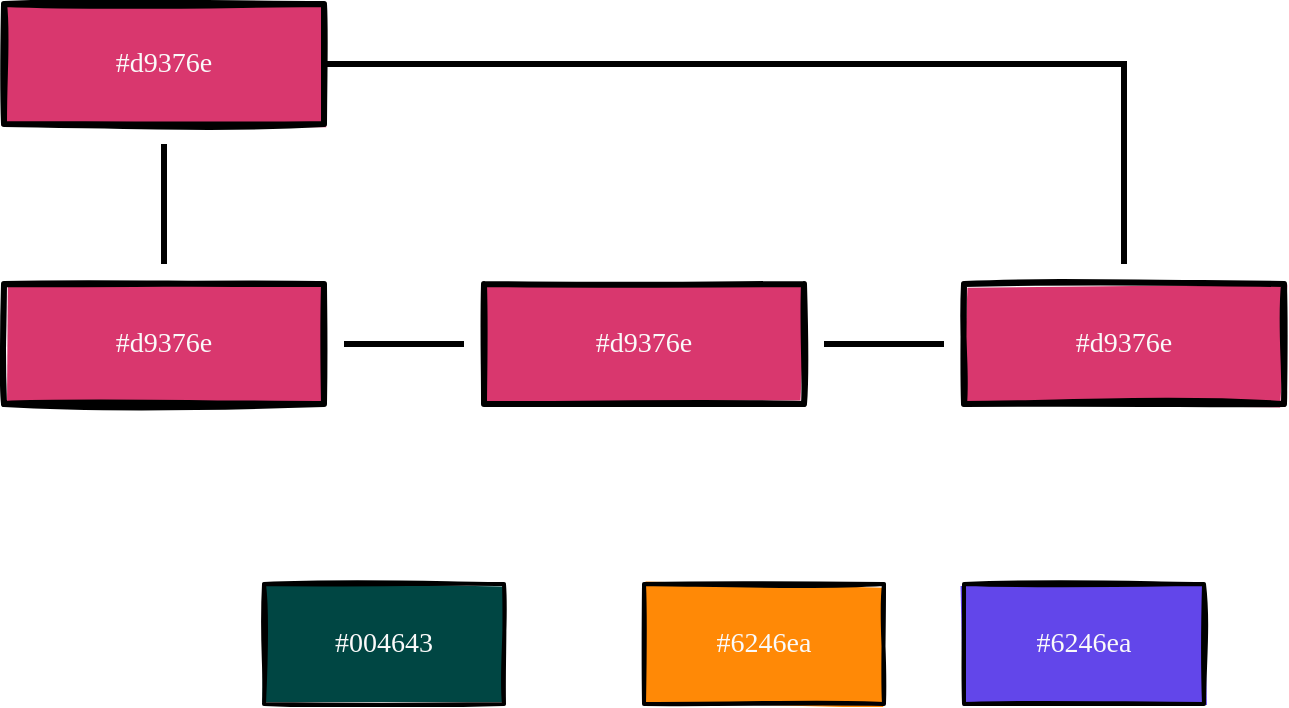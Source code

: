 <mxfile version="14.8.6" type="github">
  <diagram id="3M3bJU78CoErf1pT6NRe" name="Page-1">
    <mxGraphModel dx="1426" dy="2095" grid="1" gridSize="10" guides="1" tooltips="1" connect="1" arrows="1" fold="1" page="1" pageScale="1" pageWidth="1920" pageHeight="1200" math="0" shadow="0">
      <root>
        <mxCell id="0" />
        <mxCell id="1" parent="0" />
        <mxCell id="Qe0eFCxV486tzgDlHHpQ-1" value="&lt;p&gt;&lt;font face=&quot;Comic Sans MS&quot;&gt;&lt;span style=&quot;font-size: 14px&quot;&gt;#6246ea&lt;/span&gt;&lt;/font&gt;&lt;br&gt;&lt;/p&gt;" style="rounded=0;whiteSpace=wrap;html=1;fillColor=#ff8906;strokeWidth=2;sketch=1;fillStyle=solid;fontColor=#FAFAFA;" parent="1" vertex="1">
          <mxGeometry x="680" y="-370" width="120" height="60" as="geometry" />
        </mxCell>
        <mxCell id="Qe0eFCxV486tzgDlHHpQ-2" value="&lt;p&gt;&lt;font style=&quot;font-size: 14px&quot;&gt;#6246ea&lt;/font&gt;&lt;/p&gt;" style="rounded=0;whiteSpace=wrap;html=1;fillColor=#6246ea;strokeWidth=2;sketch=1;fillStyle=solid;shadow=0;fontFamily=Comic Sans MS;fontColor=#FAFAFA;" parent="1" vertex="1">
          <mxGeometry x="840" y="-370" width="120" height="60" as="geometry" />
        </mxCell>
        <mxCell id="Qe0eFCxV486tzgDlHHpQ-3" value="&lt;p&gt;&lt;font face=&quot;Comic Sans MS&quot;&gt;&lt;span style=&quot;font-size: 14px&quot;&gt;#004643&lt;/span&gt;&lt;/font&gt;&lt;br&gt;&lt;/p&gt;" style="rounded=0;whiteSpace=wrap;html=1;strokeWidth=2;sketch=1;fillStyle=solid;fontColor=#FAFAFA;fillColor=#004643;" parent="1" vertex="1">
          <mxGeometry x="490" y="-370" width="120" height="60" as="geometry" />
        </mxCell>
        <mxCell id="Qe0eFCxV486tzgDlHHpQ-8" style="rounded=0;orthogonalLoop=1;jettySize=auto;html=1;fontFamily=Comic Sans MS;fontColor=#FAFAFA;strokeWidth=3;sketch=0;endArrow=none;endFill=0;targetPerimeterSpacing=10;sourcePerimeterSpacing=10;" parent="1" source="Qe0eFCxV486tzgDlHHpQ-4" target="Qe0eFCxV486tzgDlHHpQ-7" edge="1">
          <mxGeometry relative="1" as="geometry" />
        </mxCell>
        <mxCell id="Qe0eFCxV486tzgDlHHpQ-4" value="&lt;p&gt;&lt;font face=&quot;Comic Sans MS&quot;&gt;&lt;span style=&quot;font-size: 14px&quot;&gt;#d9376e&lt;/span&gt;&lt;/font&gt;&lt;br&gt;&lt;/p&gt;" style="rounded=0;whiteSpace=wrap;html=1;strokeWidth=3;sketch=1;fillStyle=solid;fontColor=#FAFAFA;fillColor=#d9376e;" parent="1" vertex="1">
          <mxGeometry x="360" y="-660" width="160" height="60" as="geometry" />
        </mxCell>
        <mxCell id="Qe0eFCxV486tzgDlHHpQ-10" style="edgeStyle=none;rounded=0;sketch=0;orthogonalLoop=1;jettySize=auto;html=1;fontFamily=Comic Sans MS;fontColor=#FAFAFA;endArrow=none;endFill=0;sourcePerimeterSpacing=10;targetPerimeterSpacing=10;strokeWidth=3;" parent="1" source="Qe0eFCxV486tzgDlHHpQ-7" target="Qe0eFCxV486tzgDlHHpQ-9" edge="1">
          <mxGeometry relative="1" as="geometry" />
        </mxCell>
        <mxCell id="Qe0eFCxV486tzgDlHHpQ-7" value="&lt;p&gt;&lt;font face=&quot;Comic Sans MS&quot;&gt;&lt;span style=&quot;font-size: 14px&quot;&gt;#d9376e&lt;/span&gt;&lt;/font&gt;&lt;br&gt;&lt;/p&gt;" style="rounded=0;whiteSpace=wrap;html=1;strokeWidth=3;sketch=1;fillStyle=solid;fontColor=#FAFAFA;fillColor=#d9376e;shadow=0;fontFamily=Comic Sans MS;" parent="1" vertex="1">
          <mxGeometry x="360" y="-520" width="160" height="60" as="geometry" />
        </mxCell>
        <mxCell id="Qe0eFCxV486tzgDlHHpQ-12" value="" style="edgeStyle=none;rounded=0;sketch=0;orthogonalLoop=1;jettySize=auto;html=1;fontFamily=Comic Sans MS;fontColor=#FAFAFA;endArrow=none;endFill=0;sourcePerimeterSpacing=10;targetPerimeterSpacing=10;strokeWidth=3;" parent="1" source="Qe0eFCxV486tzgDlHHpQ-9" target="Qe0eFCxV486tzgDlHHpQ-11" edge="1">
          <mxGeometry relative="1" as="geometry" />
        </mxCell>
        <mxCell id="Qe0eFCxV486tzgDlHHpQ-9" value="&lt;p&gt;&lt;font face=&quot;Comic Sans MS&quot;&gt;&lt;span style=&quot;font-size: 14px&quot;&gt;#d9376e&lt;/span&gt;&lt;/font&gt;&lt;br&gt;&lt;/p&gt;" style="rounded=0;whiteSpace=wrap;html=1;strokeWidth=3;sketch=1;fillStyle=solid;fontColor=#FAFAFA;fillColor=#d9376e;shadow=0;fontFamily=Comic Sans MS;" parent="1" vertex="1">
          <mxGeometry x="600" y="-520" width="160" height="60" as="geometry" />
        </mxCell>
        <mxCell id="Qe0eFCxV486tzgDlHHpQ-13" style="edgeStyle=elbowEdgeStyle;rounded=0;sketch=0;orthogonalLoop=1;jettySize=auto;html=1;entryX=1;entryY=0.5;entryDx=0;entryDy=0;fontFamily=Comic Sans MS;fontColor=#FAFAFA;endArrow=none;endFill=0;sourcePerimeterSpacing=10;targetPerimeterSpacing=10;strokeWidth=3;elbow=vertical;" parent="1" source="Qe0eFCxV486tzgDlHHpQ-11" target="Qe0eFCxV486tzgDlHHpQ-4" edge="1">
          <mxGeometry relative="1" as="geometry">
            <Array as="points">
              <mxPoint x="830" y="-630" />
              <mxPoint x="920" y="-570" />
              <mxPoint x="870" y="-620" />
              <mxPoint x="720" y="-630" />
            </Array>
          </mxGeometry>
        </mxCell>
        <mxCell id="Qe0eFCxV486tzgDlHHpQ-11" value="&lt;p&gt;&lt;font face=&quot;Comic Sans MS&quot;&gt;&lt;span style=&quot;font-size: 14px&quot;&gt;#d9376e&lt;/span&gt;&lt;/font&gt;&lt;br&gt;&lt;/p&gt;" style="rounded=0;whiteSpace=wrap;html=1;strokeWidth=3;sketch=1;fillStyle=solid;fontColor=#FAFAFA;fillColor=#d9376e;shadow=0;fontFamily=Comic Sans MS;" parent="1" vertex="1">
          <mxGeometry x="840" y="-520" width="160" height="60" as="geometry" />
        </mxCell>
      </root>
    </mxGraphModel>
  </diagram>
</mxfile>
